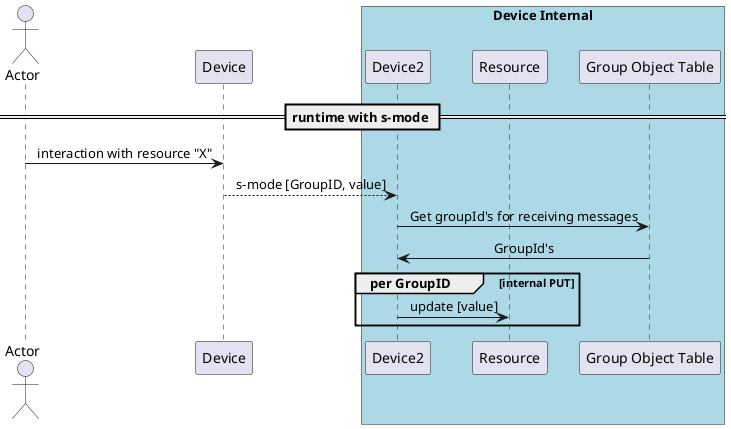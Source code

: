 @startuml
skinparam sequenceMessageAlign center

actor       Actor       as Foo1

participant Device as Dev
box "Device Internal" #LightBlue
participant Device2 as Dev2
participant Resource as Resource 
participant "Group Object Table" as GOT
end box

== runtime with s-mode ==

Foo1 -> Dev : interaction with resource "X"
Dev --> Dev2 : s-mode [GroupID, value]


Dev2 -> GOT : Get groupId's for receiving messages
Dev2 <- GOT : GroupId's


group per GroupID [internal PUT]
    Dev2 -> Resource :update [value]
end




@enduml